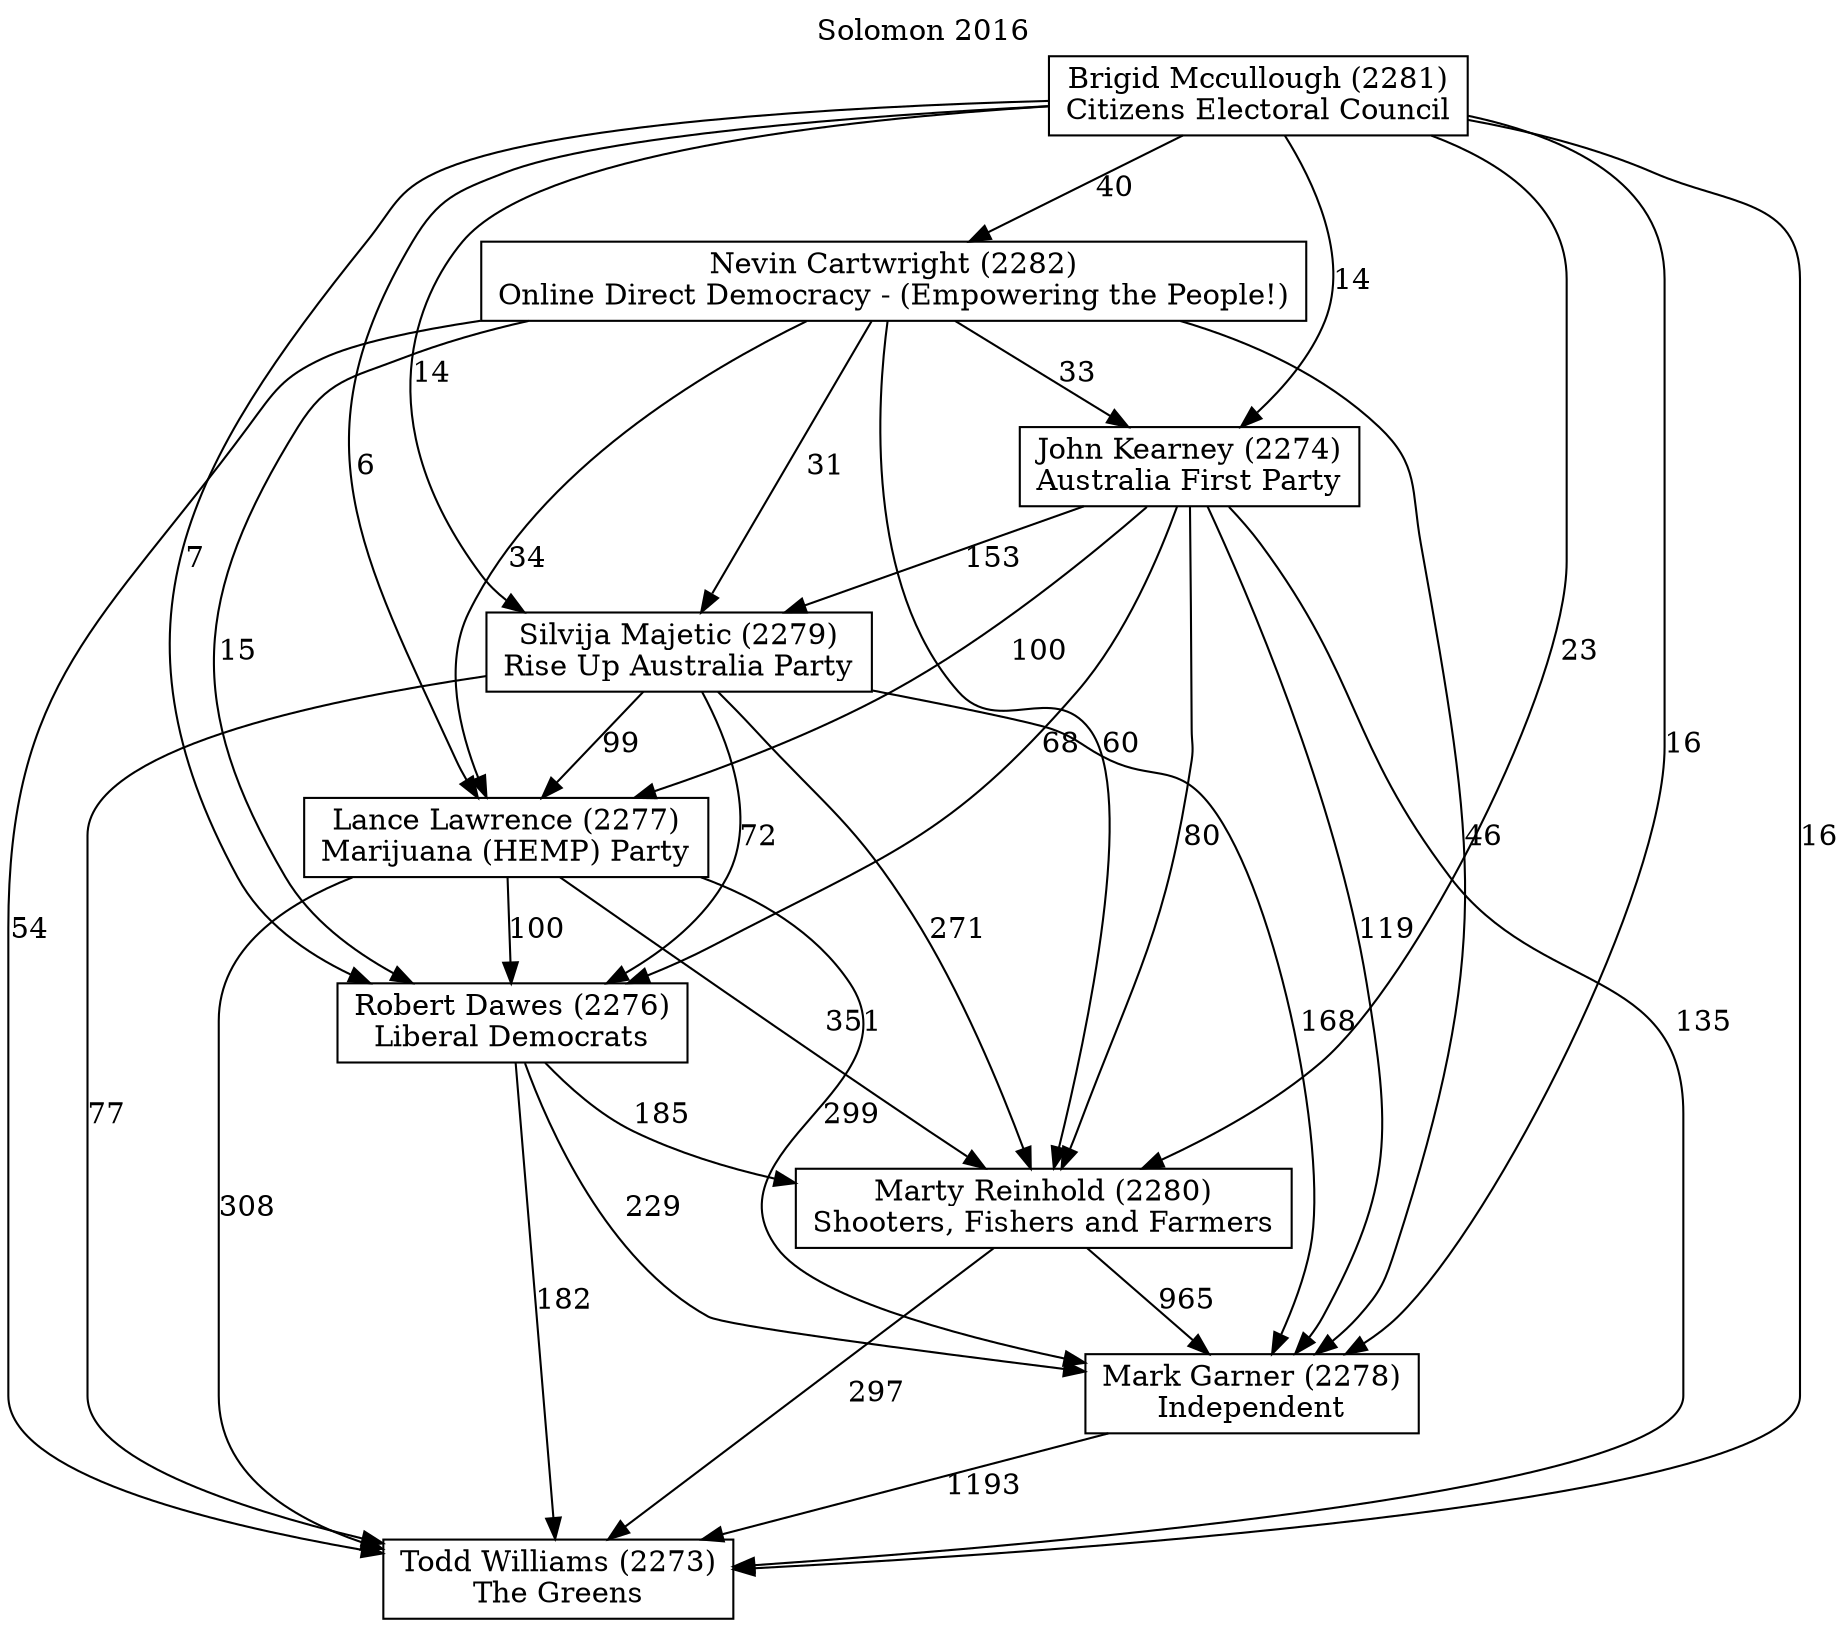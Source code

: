 // House preference flow
digraph "Todd Williams (2273)_Solomon_2016" {
	graph [label="Solomon 2016" labelloc=t mclimit=10]
	node [shape=box]
	"Marty Reinhold (2280)" [label="Marty Reinhold (2280)
Shooters, Fishers and Farmers"]
	"Mark Garner (2278)" [label="Mark Garner (2278)
Independent"]
	"Robert Dawes (2276)" [label="Robert Dawes (2276)
Liberal Democrats"]
	"Todd Williams (2273)" [label="Todd Williams (2273)
The Greens"]
	"Brigid Mccullough (2281)" [label="Brigid Mccullough (2281)
Citizens Electoral Council"]
	"John Kearney (2274)" [label="John Kearney (2274)
Australia First Party"]
	"Silvija Majetic (2279)" [label="Silvija Majetic (2279)
Rise Up Australia Party"]
	"Lance Lawrence (2277)" [label="Lance Lawrence (2277)
Marijuana (HEMP) Party"]
	"Nevin Cartwright (2282)" [label="Nevin Cartwright (2282)
Online Direct Democracy - (Empowering the People!)"]
	"John Kearney (2274)" -> "Todd Williams (2273)" [label=135]
	"Silvija Majetic (2279)" -> "Todd Williams (2273)" [label=77]
	"Brigid Mccullough (2281)" -> "John Kearney (2274)" [label=14]
	"Robert Dawes (2276)" -> "Todd Williams (2273)" [label=182]
	"John Kearney (2274)" -> "Mark Garner (2278)" [label=119]
	"John Kearney (2274)" -> "Robert Dawes (2276)" [label=68]
	"Lance Lawrence (2277)" -> "Mark Garner (2278)" [label=299]
	"Brigid Mccullough (2281)" -> "Mark Garner (2278)" [label=16]
	"Nevin Cartwright (2282)" -> "Todd Williams (2273)" [label=54]
	"Lance Lawrence (2277)" -> "Robert Dawes (2276)" [label=100]
	"Nevin Cartwright (2282)" -> "Robert Dawes (2276)" [label=15]
	"Nevin Cartwright (2282)" -> "Silvija Majetic (2279)" [label=31]
	"Nevin Cartwright (2282)" -> "Marty Reinhold (2280)" [label=60]
	"Silvija Majetic (2279)" -> "Marty Reinhold (2280)" [label=271]
	"Mark Garner (2278)" -> "Todd Williams (2273)" [label=1193]
	"Brigid Mccullough (2281)" -> "Lance Lawrence (2277)" [label=6]
	"Lance Lawrence (2277)" -> "Marty Reinhold (2280)" [label=351]
	"Silvija Majetic (2279)" -> "Mark Garner (2278)" [label=168]
	"Brigid Mccullough (2281)" -> "Marty Reinhold (2280)" [label=23]
	"Nevin Cartwright (2282)" -> "John Kearney (2274)" [label=33]
	"Marty Reinhold (2280)" -> "Todd Williams (2273)" [label=297]
	"Brigid Mccullough (2281)" -> "Robert Dawes (2276)" [label=7]
	"Robert Dawes (2276)" -> "Mark Garner (2278)" [label=229]
	"Marty Reinhold (2280)" -> "Mark Garner (2278)" [label=965]
	"Brigid Mccullough (2281)" -> "Silvija Majetic (2279)" [label=14]
	"Nevin Cartwright (2282)" -> "Mark Garner (2278)" [label=46]
	"John Kearney (2274)" -> "Marty Reinhold (2280)" [label=80]
	"Brigid Mccullough (2281)" -> "Nevin Cartwright (2282)" [label=40]
	"Lance Lawrence (2277)" -> "Todd Williams (2273)" [label=308]
	"Silvija Majetic (2279)" -> "Lance Lawrence (2277)" [label=99]
	"Brigid Mccullough (2281)" -> "Todd Williams (2273)" [label=16]
	"Nevin Cartwright (2282)" -> "Lance Lawrence (2277)" [label=34]
	"John Kearney (2274)" -> "Silvija Majetic (2279)" [label=153]
	"John Kearney (2274)" -> "Lance Lawrence (2277)" [label=100]
	"Robert Dawes (2276)" -> "Marty Reinhold (2280)" [label=185]
	"Silvija Majetic (2279)" -> "Robert Dawes (2276)" [label=72]
}
